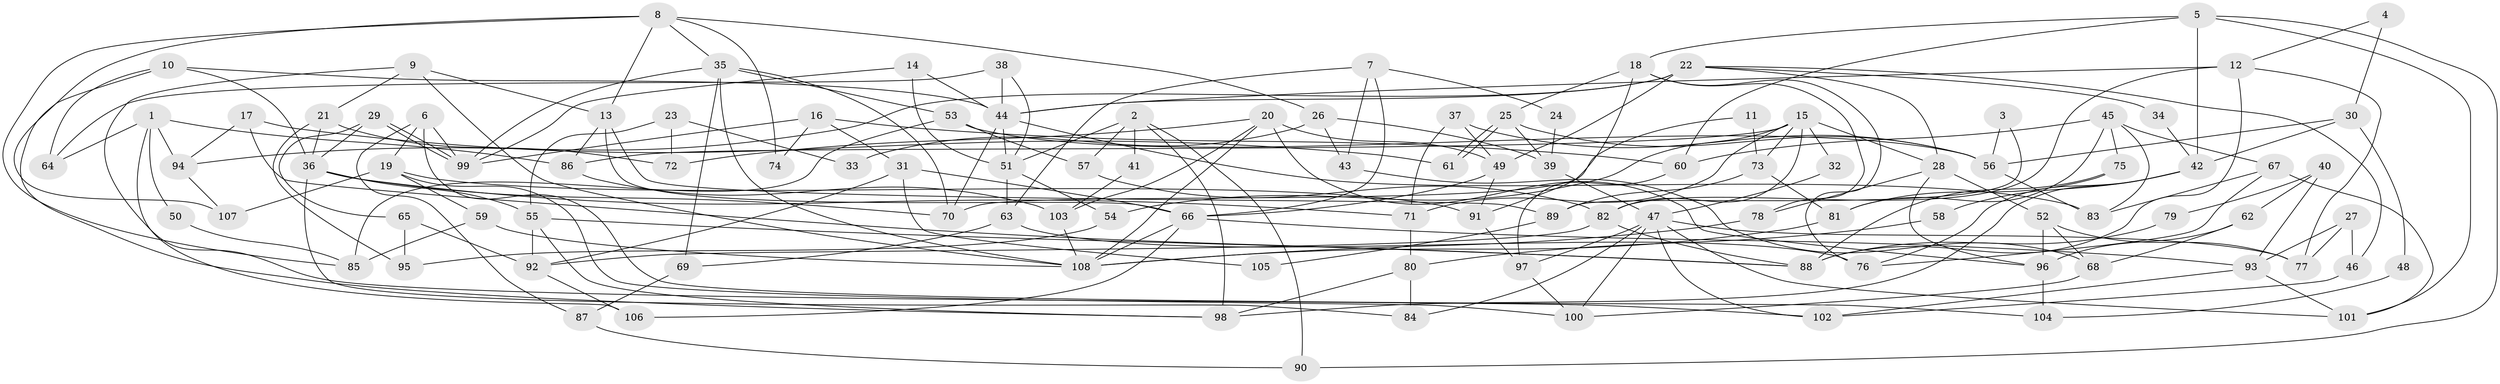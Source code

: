 // Generated by graph-tools (version 1.1) at 2025/11/02/27/25 16:11:17]
// undirected, 108 vertices, 216 edges
graph export_dot {
graph [start="1"]
  node [color=gray90,style=filled];
  1;
  2;
  3;
  4;
  5;
  6;
  7;
  8;
  9;
  10;
  11;
  12;
  13;
  14;
  15;
  16;
  17;
  18;
  19;
  20;
  21;
  22;
  23;
  24;
  25;
  26;
  27;
  28;
  29;
  30;
  31;
  32;
  33;
  34;
  35;
  36;
  37;
  38;
  39;
  40;
  41;
  42;
  43;
  44;
  45;
  46;
  47;
  48;
  49;
  50;
  51;
  52;
  53;
  54;
  55;
  56;
  57;
  58;
  59;
  60;
  61;
  62;
  63;
  64;
  65;
  66;
  67;
  68;
  69;
  70;
  71;
  72;
  73;
  74;
  75;
  76;
  77;
  78;
  79;
  80;
  81;
  82;
  83;
  84;
  85;
  86;
  87;
  88;
  89;
  90;
  91;
  92;
  93;
  94;
  95;
  96;
  97;
  98;
  99;
  100;
  101;
  102;
  103;
  104;
  105;
  106;
  107;
  108;
  1 -- 106;
  1 -- 86;
  1 -- 50;
  1 -- 64;
  1 -- 94;
  2 -- 90;
  2 -- 51;
  2 -- 41;
  2 -- 57;
  2 -- 98;
  3 -- 89;
  3 -- 56;
  4 -- 30;
  4 -- 12;
  5 -- 101;
  5 -- 42;
  5 -- 18;
  5 -- 60;
  5 -- 90;
  6 -- 99;
  6 -- 19;
  6 -- 87;
  6 -- 104;
  7 -- 66;
  7 -- 63;
  7 -- 24;
  7 -- 43;
  8 -- 107;
  8 -- 35;
  8 -- 13;
  8 -- 26;
  8 -- 74;
  8 -- 85;
  9 -- 13;
  9 -- 21;
  9 -- 102;
  9 -- 108;
  10 -- 44;
  10 -- 98;
  10 -- 36;
  10 -- 64;
  11 -- 70;
  11 -- 73;
  12 -- 77;
  12 -- 82;
  12 -- 44;
  12 -- 88;
  13 -- 86;
  13 -- 66;
  13 -- 89;
  14 -- 44;
  14 -- 99;
  14 -- 51;
  15 -- 28;
  15 -- 71;
  15 -- 32;
  15 -- 54;
  15 -- 73;
  15 -- 82;
  15 -- 86;
  16 -- 60;
  16 -- 99;
  16 -- 31;
  16 -- 74;
  17 -- 94;
  17 -- 88;
  17 -- 61;
  18 -- 78;
  18 -- 25;
  18 -- 76;
  18 -- 91;
  19 -- 59;
  19 -- 91;
  19 -- 100;
  19 -- 107;
  20 -- 108;
  20 -- 49;
  20 -- 72;
  20 -- 96;
  20 -- 103;
  21 -- 36;
  21 -- 95;
  21 -- 72;
  22 -- 44;
  22 -- 49;
  22 -- 28;
  22 -- 34;
  22 -- 46;
  22 -- 94;
  23 -- 72;
  23 -- 55;
  23 -- 33;
  24 -- 39;
  25 -- 61;
  25 -- 61;
  25 -- 39;
  25 -- 56;
  26 -- 39;
  26 -- 33;
  26 -- 43;
  27 -- 46;
  27 -- 93;
  27 -- 77;
  28 -- 52;
  28 -- 78;
  28 -- 96;
  29 -- 36;
  29 -- 99;
  29 -- 99;
  29 -- 65;
  30 -- 42;
  30 -- 56;
  30 -- 48;
  31 -- 92;
  31 -- 66;
  31 -- 105;
  32 -- 47;
  34 -- 42;
  35 -- 70;
  35 -- 108;
  35 -- 53;
  35 -- 69;
  35 -- 99;
  36 -- 84;
  36 -- 55;
  36 -- 70;
  36 -- 71;
  37 -- 56;
  37 -- 49;
  37 -- 71;
  38 -- 44;
  38 -- 64;
  38 -- 51;
  39 -- 47;
  40 -- 62;
  40 -- 93;
  40 -- 79;
  41 -- 103;
  42 -- 98;
  42 -- 76;
  42 -- 58;
  43 -- 68;
  44 -- 51;
  44 -- 70;
  44 -- 83;
  45 -- 83;
  45 -- 75;
  45 -- 60;
  45 -- 67;
  45 -- 81;
  46 -- 102;
  47 -- 100;
  47 -- 77;
  47 -- 84;
  47 -- 97;
  47 -- 101;
  47 -- 102;
  48 -- 104;
  49 -- 66;
  49 -- 91;
  50 -- 85;
  51 -- 54;
  51 -- 63;
  52 -- 96;
  52 -- 68;
  52 -- 77;
  53 -- 56;
  53 -- 57;
  53 -- 85;
  54 -- 95;
  55 -- 88;
  55 -- 92;
  55 -- 98;
  56 -- 83;
  57 -- 82;
  58 -- 80;
  59 -- 85;
  59 -- 108;
  60 -- 97;
  62 -- 96;
  62 -- 68;
  63 -- 76;
  63 -- 69;
  65 -- 92;
  65 -- 95;
  66 -- 93;
  66 -- 106;
  66 -- 108;
  67 -- 101;
  67 -- 76;
  67 -- 83;
  68 -- 100;
  69 -- 87;
  71 -- 80;
  73 -- 81;
  73 -- 89;
  75 -- 88;
  75 -- 81;
  78 -- 108;
  79 -- 88;
  80 -- 98;
  80 -- 84;
  81 -- 108;
  82 -- 88;
  82 -- 92;
  86 -- 103;
  87 -- 90;
  89 -- 105;
  91 -- 97;
  92 -- 106;
  93 -- 102;
  93 -- 101;
  94 -- 107;
  96 -- 104;
  97 -- 100;
  103 -- 108;
}
